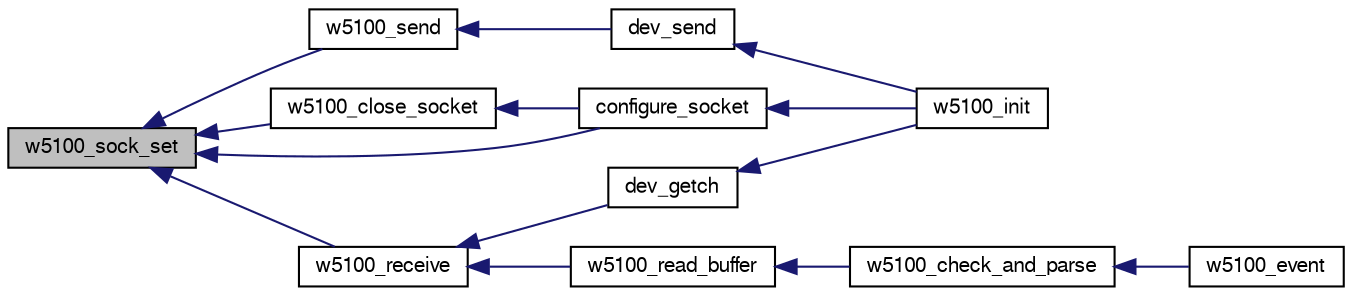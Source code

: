 digraph "w5100_sock_set"
{
  edge [fontname="FreeSans",fontsize="10",labelfontname="FreeSans",labelfontsize="10"];
  node [fontname="FreeSans",fontsize="10",shape=record];
  rankdir="LR";
  Node1 [label="w5100_sock_set",height=0.2,width=0.4,color="black", fillcolor="grey75", style="filled", fontcolor="black"];
  Node1 -> Node2 [dir="back",color="midnightblue",fontsize="10",style="solid",fontname="FreeSans"];
  Node2 [label="configure_socket",height=0.2,width=0.4,color="black", fillcolor="white", style="filled",URL="$w5100_8c.html#ad88334d2cf04bfaad89b0f8a4c5239a4"];
  Node2 -> Node3 [dir="back",color="midnightblue",fontsize="10",style="solid",fontname="FreeSans"];
  Node3 [label="w5100_init",height=0.2,width=0.4,color="black", fillcolor="white", style="filled",URL="$w5100_8h.html#a3a4ec6731e43710788d3e51f7749259c"];
  Node1 -> Node4 [dir="back",color="midnightblue",fontsize="10",style="solid",fontname="FreeSans"];
  Node4 [label="w5100_close_socket",height=0.2,width=0.4,color="black", fillcolor="white", style="filled",URL="$w5100_8c.html#abade1f8840f1a6de842036d8868706a8"];
  Node4 -> Node2 [dir="back",color="midnightblue",fontsize="10",style="solid",fontname="FreeSans"];
  Node1 -> Node5 [dir="back",color="midnightblue",fontsize="10",style="solid",fontname="FreeSans"];
  Node5 [label="w5100_receive",height=0.2,width=0.4,color="black", fillcolor="white", style="filled",URL="$w5100_8h.html#abf3016ffe8faf50c1bf56f6f21ceb261"];
  Node5 -> Node6 [dir="back",color="midnightblue",fontsize="10",style="solid",fontname="FreeSans"];
  Node6 [label="dev_getch",height=0.2,width=0.4,color="black", fillcolor="white", style="filled",URL="$w5100_8c.html#ab67a98be34d00c997637455e114f8ce3"];
  Node6 -> Node3 [dir="back",color="midnightblue",fontsize="10",style="solid",fontname="FreeSans"];
  Node5 -> Node7 [dir="back",color="midnightblue",fontsize="10",style="solid",fontname="FreeSans"];
  Node7 [label="w5100_read_buffer",height=0.2,width=0.4,color="black", fillcolor="white", style="filled",URL="$w5100_8h.html#a2ae213a79bee0946b566b34f16fa543c"];
  Node7 -> Node8 [dir="back",color="midnightblue",fontsize="10",style="solid",fontname="FreeSans"];
  Node8 [label="w5100_check_and_parse",height=0.2,width=0.4,color="black", fillcolor="white", style="filled",URL="$w5100_8h.html#afdd593c03d1555eeaeb9252463c6d8e4"];
  Node8 -> Node9 [dir="back",color="midnightblue",fontsize="10",style="solid",fontname="FreeSans"];
  Node9 [label="w5100_event",height=0.2,width=0.4,color="black", fillcolor="white", style="filled",URL="$w5100_8h.html#a7266971e7bc00efad150ab73bbfc8c29"];
  Node1 -> Node10 [dir="back",color="midnightblue",fontsize="10",style="solid",fontname="FreeSans"];
  Node10 [label="w5100_send",height=0.2,width=0.4,color="black", fillcolor="white", style="filled",URL="$w5100_8h.html#a53e5379a5746a3b67460fe3afc1983cc"];
  Node10 -> Node11 [dir="back",color="midnightblue",fontsize="10",style="solid",fontname="FreeSans"];
  Node11 [label="dev_send",height=0.2,width=0.4,color="black", fillcolor="white", style="filled",URL="$w5100_8c.html#ae0220ed6f4f83a3e5468912071278434"];
  Node11 -> Node3 [dir="back",color="midnightblue",fontsize="10",style="solid",fontname="FreeSans"];
}
